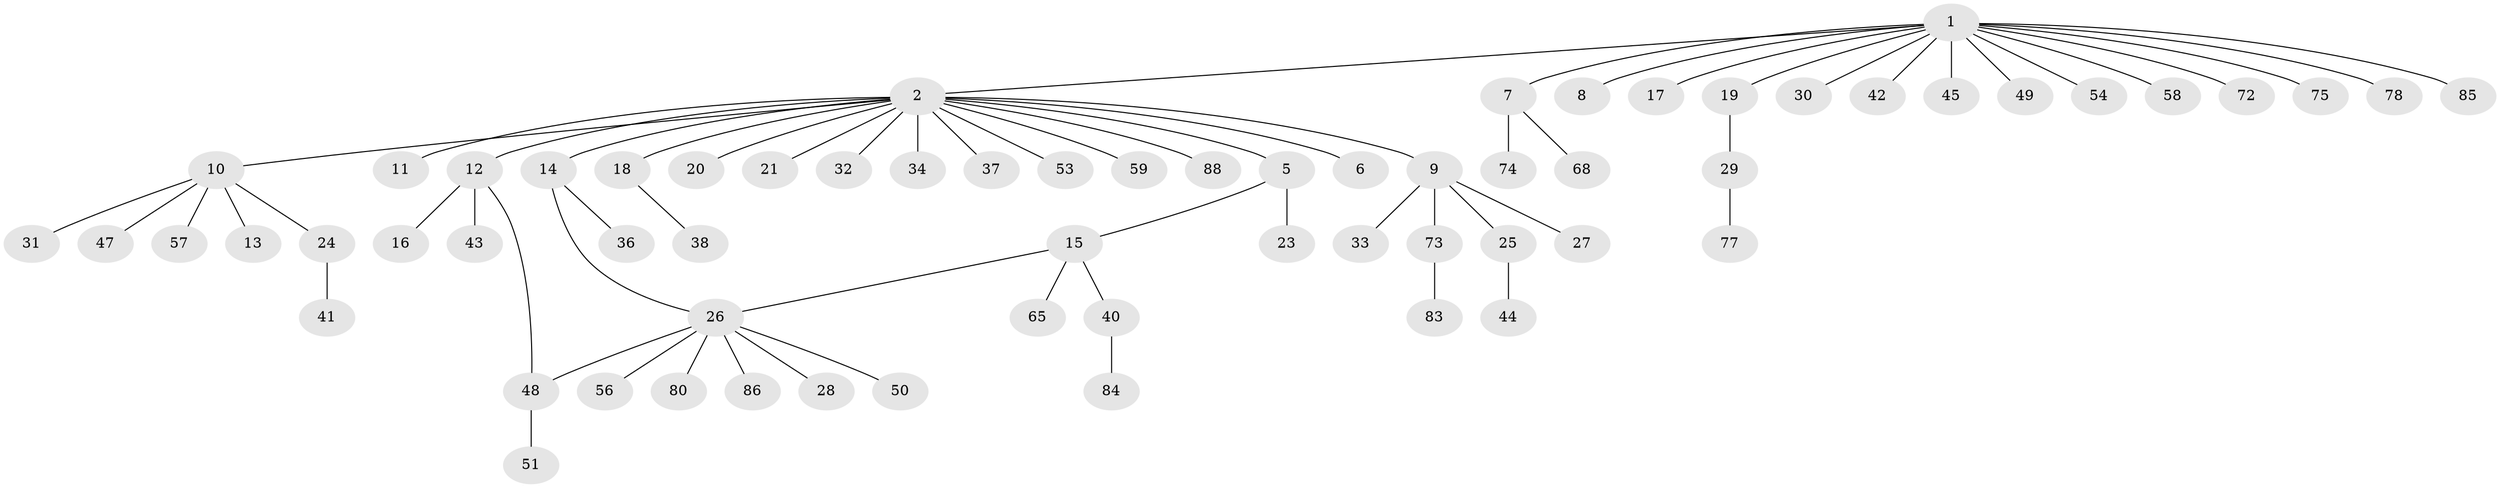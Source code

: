 // original degree distribution, {4: 0.06818181818181818, 15: 0.011363636363636364, 13: 0.011363636363636364, 2: 0.17045454545454544, 3: 0.07954545454545454, 1: 0.6136363636363636, 5: 0.022727272727272728, 7: 0.011363636363636364, 6: 0.011363636363636364}
// Generated by graph-tools (version 1.1) at 2025/11/02/27/25 16:11:09]
// undirected, 65 vertices, 66 edges
graph export_dot {
graph [start="1"]
  node [color=gray90,style=filled];
  1 [super="+4"];
  2 [super="+3"];
  5 [super="+39"];
  6 [super="+71"];
  7 [super="+61"];
  8;
  9 [super="+22"];
  10 [super="+52"];
  11;
  12;
  13;
  14;
  15 [super="+70"];
  16 [super="+81"];
  17;
  18;
  19 [super="+60"];
  20;
  21;
  23 [super="+63"];
  24 [super="+69"];
  25 [super="+46"];
  26 [super="+35"];
  27;
  28;
  29 [super="+67"];
  30;
  31;
  32;
  33;
  34;
  36 [super="+62"];
  37;
  38;
  40 [super="+87"];
  41;
  42;
  43;
  44 [super="+55"];
  45;
  47;
  48 [super="+82"];
  49;
  50 [super="+66"];
  51;
  53 [super="+64"];
  54;
  56 [super="+76"];
  57;
  58;
  59;
  65;
  68;
  72;
  73;
  74;
  75 [super="+79"];
  77;
  78;
  80;
  83;
  84;
  85;
  86;
  88;
  1 -- 2;
  1 -- 19;
  1 -- 72;
  1 -- 7;
  1 -- 8;
  1 -- 42;
  1 -- 75;
  1 -- 45;
  1 -- 78;
  1 -- 17;
  1 -- 49;
  1 -- 85;
  1 -- 54;
  1 -- 58;
  1 -- 30;
  2 -- 5;
  2 -- 6;
  2 -- 9;
  2 -- 10;
  2 -- 11;
  2 -- 12;
  2 -- 14;
  2 -- 18;
  2 -- 21;
  2 -- 34;
  2 -- 53;
  2 -- 59;
  2 -- 88;
  2 -- 32;
  2 -- 20;
  2 -- 37;
  5 -- 15;
  5 -- 23;
  7 -- 68;
  7 -- 74;
  9 -- 25;
  9 -- 27;
  9 -- 73;
  9 -- 33;
  10 -- 13;
  10 -- 24;
  10 -- 31;
  10 -- 47;
  10 -- 57;
  12 -- 16 [weight=2];
  12 -- 43;
  12 -- 48;
  14 -- 26;
  14 -- 36;
  15 -- 40;
  15 -- 65;
  15 -- 26;
  18 -- 38;
  19 -- 29;
  24 -- 41;
  25 -- 44;
  26 -- 28;
  26 -- 48;
  26 -- 50;
  26 -- 86;
  26 -- 56;
  26 -- 80;
  29 -- 77;
  40 -- 84;
  48 -- 51;
  73 -- 83;
}
